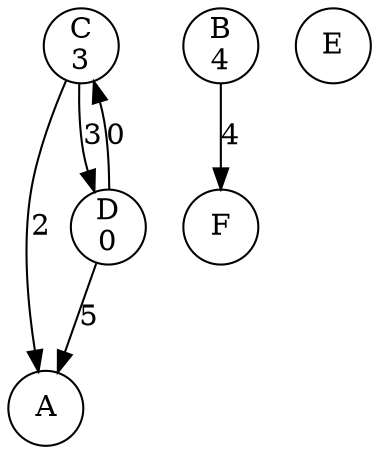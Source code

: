 digraph bank {
	 0 [label= "A\n" , pos= "1,0!" , shape=circle, fixedsize=true, width=0.5 ]
	 1 [label= "B\n4" , pos= "0,1!" , shape=circle, fixedsize=true, width=0.5 ]
	 2 [label= "C\n3" , pos= "1,2!" , shape=circle, fixedsize=true, width=0.5 ]
	 3 [label= "D\n0" , pos= "2,2!" , shape=circle, fixedsize=true, width=0.5 ]
	 4 [label= "E\n" , pos= "3,1!" , shape=circle, fixedsize=true, width=0.5 ]
	 5 [label= "F\n" , pos= "2,0!" , shape=circle, fixedsize=true, width=0.5 ]
	 "2" -> "3" [label= "3" ]
	 "2" -> "0" [label= "2" ]
	 "3" -> "2" [label= "0" ]
	 "3" -> "0" [label= "5" ]
	 "1" -> "5" [label= "4" ]
}
